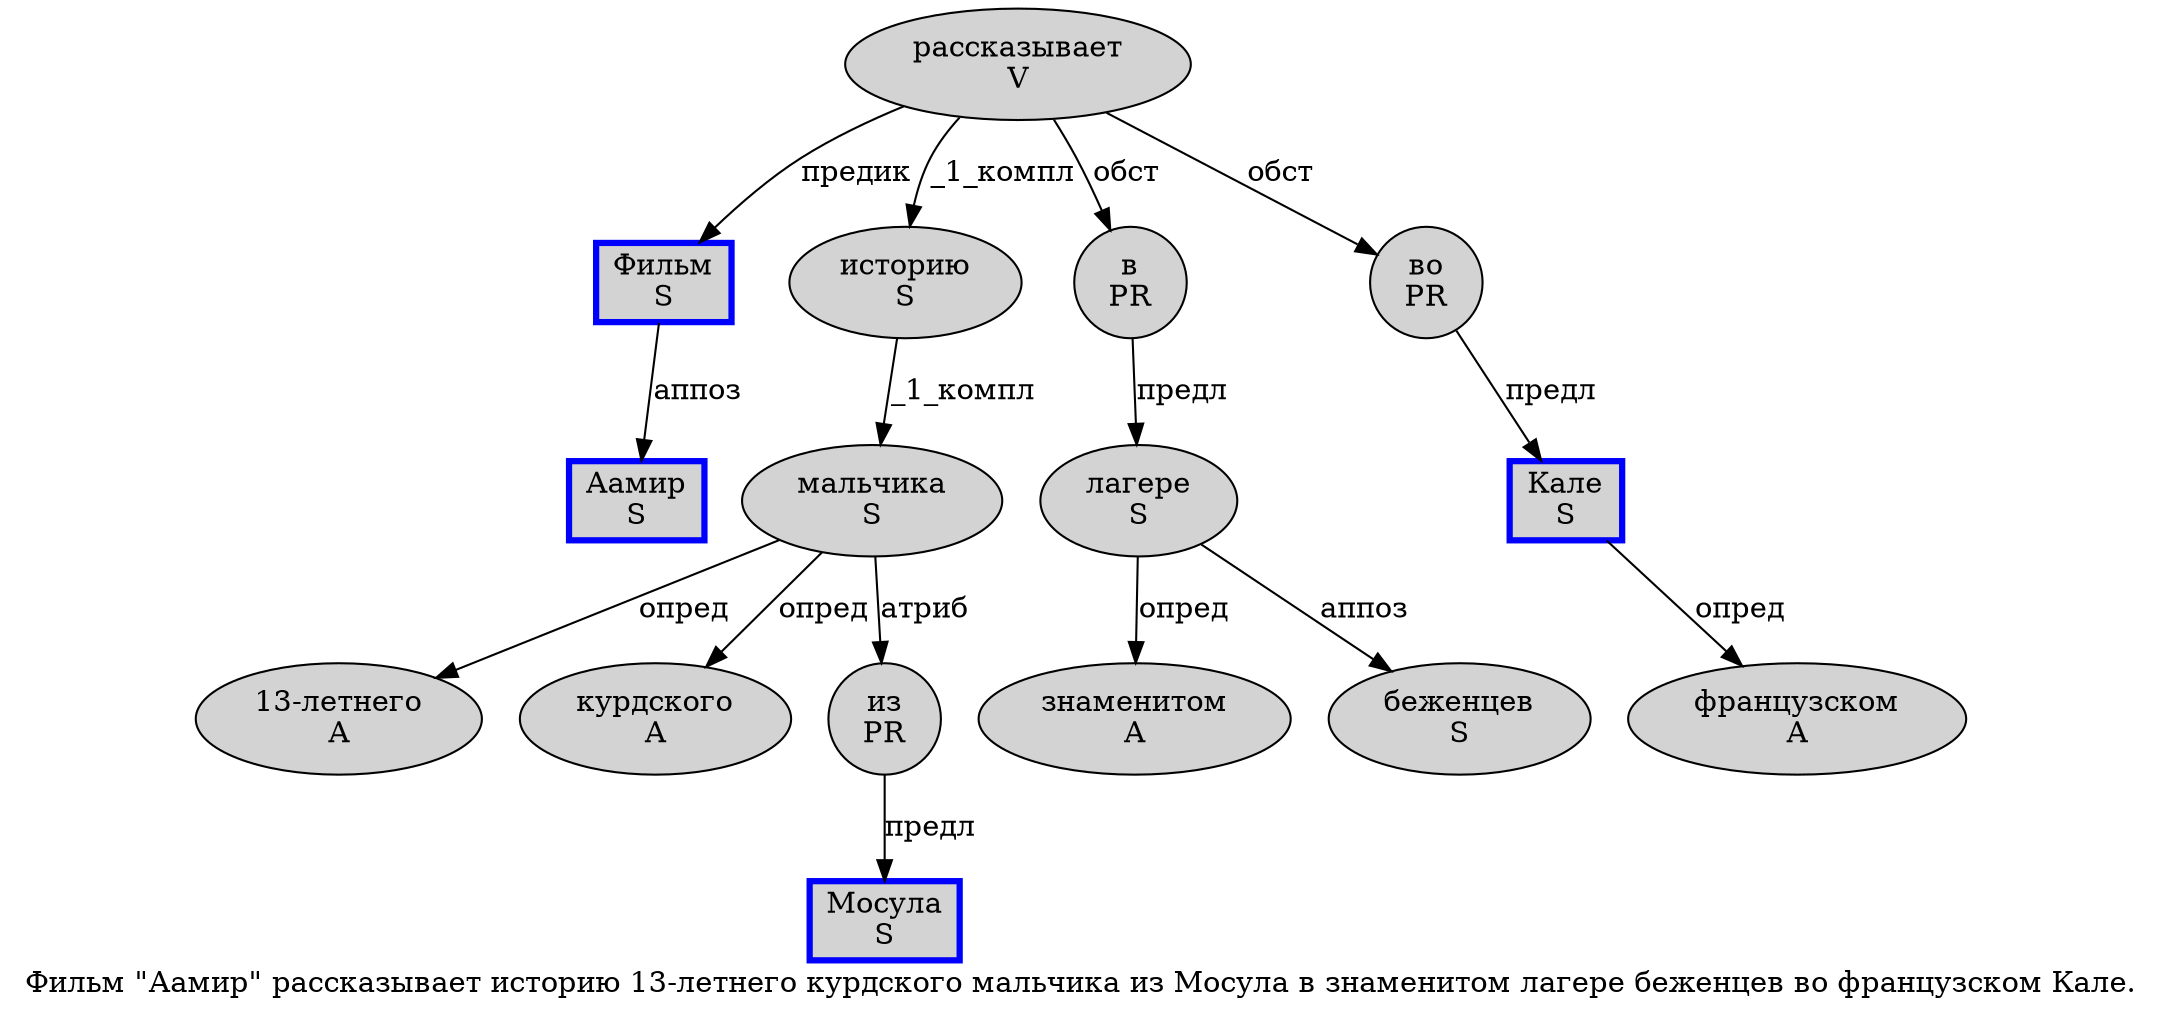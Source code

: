 digraph SENTENCE_14 {
	graph [label="Фильм \"Аамир\" рассказывает историю 13-летнего курдского мальчика из Мосула в знаменитом лагере беженцев во французском Кале."]
	node [style=filled]
		0 [label="Фильм
S" color=blue fillcolor=lightgray penwidth=3 shape=box]
		2 [label="Аамир
S" color=blue fillcolor=lightgray penwidth=3 shape=box]
		4 [label="рассказывает
V" color="" fillcolor=lightgray penwidth=1 shape=ellipse]
		5 [label="историю
S" color="" fillcolor=lightgray penwidth=1 shape=ellipse]
		6 [label="13-летнего
A" color="" fillcolor=lightgray penwidth=1 shape=ellipse]
		7 [label="курдского
A" color="" fillcolor=lightgray penwidth=1 shape=ellipse]
		8 [label="мальчика
S" color="" fillcolor=lightgray penwidth=1 shape=ellipse]
		9 [label="из
PR" color="" fillcolor=lightgray penwidth=1 shape=ellipse]
		10 [label="Мосула
S" color=blue fillcolor=lightgray penwidth=3 shape=box]
		11 [label="в
PR" color="" fillcolor=lightgray penwidth=1 shape=ellipse]
		12 [label="знаменитом
A" color="" fillcolor=lightgray penwidth=1 shape=ellipse]
		13 [label="лагере
S" color="" fillcolor=lightgray penwidth=1 shape=ellipse]
		14 [label="беженцев
S" color="" fillcolor=lightgray penwidth=1 shape=ellipse]
		15 [label="во
PR" color="" fillcolor=lightgray penwidth=1 shape=ellipse]
		16 [label="французском
A" color="" fillcolor=lightgray penwidth=1 shape=ellipse]
		17 [label="Кале
S" color=blue fillcolor=lightgray penwidth=3 shape=box]
			11 -> 13 [label="предл"]
			8 -> 6 [label="опред"]
			8 -> 7 [label="опред"]
			8 -> 9 [label="атриб"]
			13 -> 12 [label="опред"]
			13 -> 14 [label="аппоз"]
			4 -> 0 [label="предик"]
			4 -> 5 [label="_1_компл"]
			4 -> 11 [label="обст"]
			4 -> 15 [label="обст"]
			15 -> 17 [label="предл"]
			5 -> 8 [label="_1_компл"]
			17 -> 16 [label="опред"]
			0 -> 2 [label="аппоз"]
			9 -> 10 [label="предл"]
}